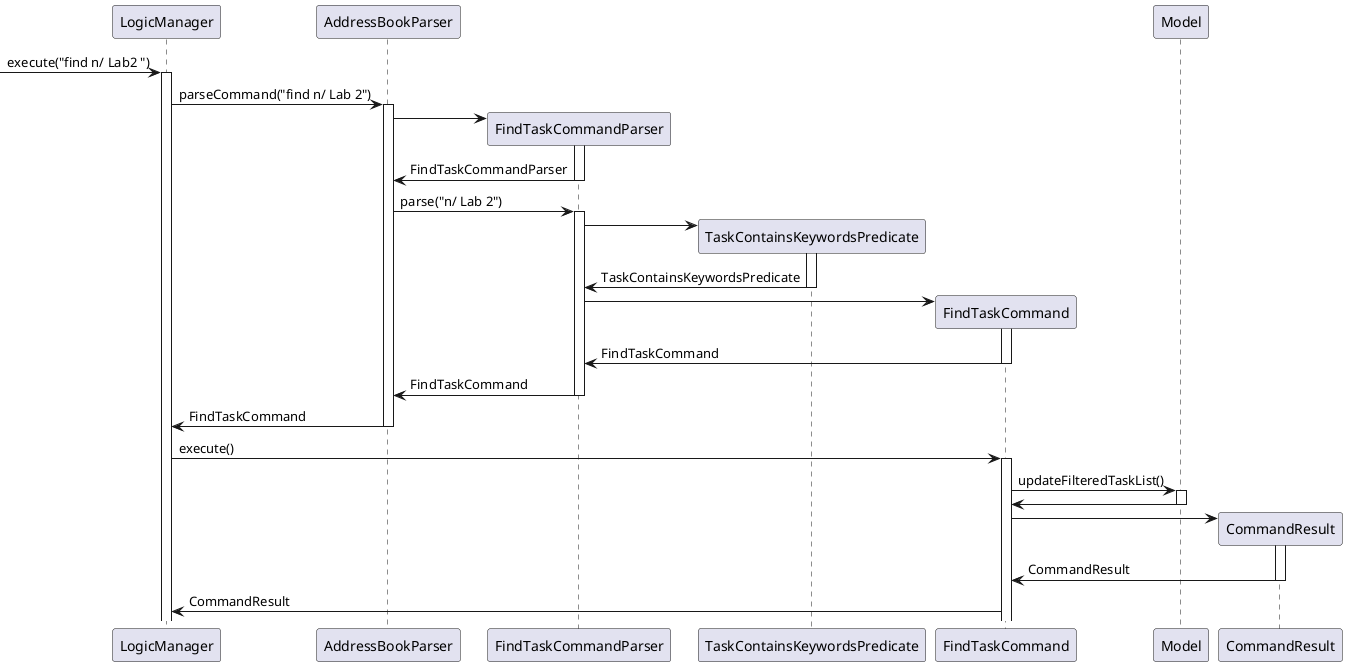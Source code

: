 @startuml
'https://plantuml.com/sequence-diagram
-> LogicManager: execute("find n/ Lab2 ")
activate LogicManager
LogicManager -> AddressBookParser: parseCommand("find n/ Lab 2")
activate AddressBookParser
create FindTaskCommandParser
AddressBookParser -> FindTaskCommandParser
activate FindTaskCommandParser
FindTaskCommandParser -> AddressBookParser: FindTaskCommandParser
deactivate FindTaskCommandParser
AddressBookParser -> FindTaskCommandParser: parse("n/ Lab 2")
activate FindTaskCommandParser
create TaskContainsKeywordsPredicate
FindTaskCommandParser -> TaskContainsKeywordsPredicate
activate TaskContainsKeywordsPredicate
TaskContainsKeywordsPredicate -> FindTaskCommandParser: TaskContainsKeywordsPredicate
deactivate TaskContainsKeywordsPredicate
create FindTaskCommand
FindTaskCommandParser -> FindTaskCommand
activate FindTaskCommand
FindTaskCommand -> FindTaskCommandParser: FindTaskCommand
deactivate FindTaskCommand
FindTaskCommandParser -> AddressBookParser: FindTaskCommand
deactivate FindTaskCommandParser
AddressBookParser -> LogicManager: FindTaskCommand
deactivate AddressBookParser
LogicManager -> FindTaskCommand: execute()
activate FindTaskCommand
FindTaskCommand -> Model: updateFilteredTaskList()
activate Model
Model -> FindTaskCommand
deactivate Model
create CommandResult
FindTaskCommand -> CommandResult
activate CommandResult
CommandResult -> FindTaskCommand: CommandResult
deactivate CommandResult
FindTaskCommand -> LogicManager: CommandResult
@enduml